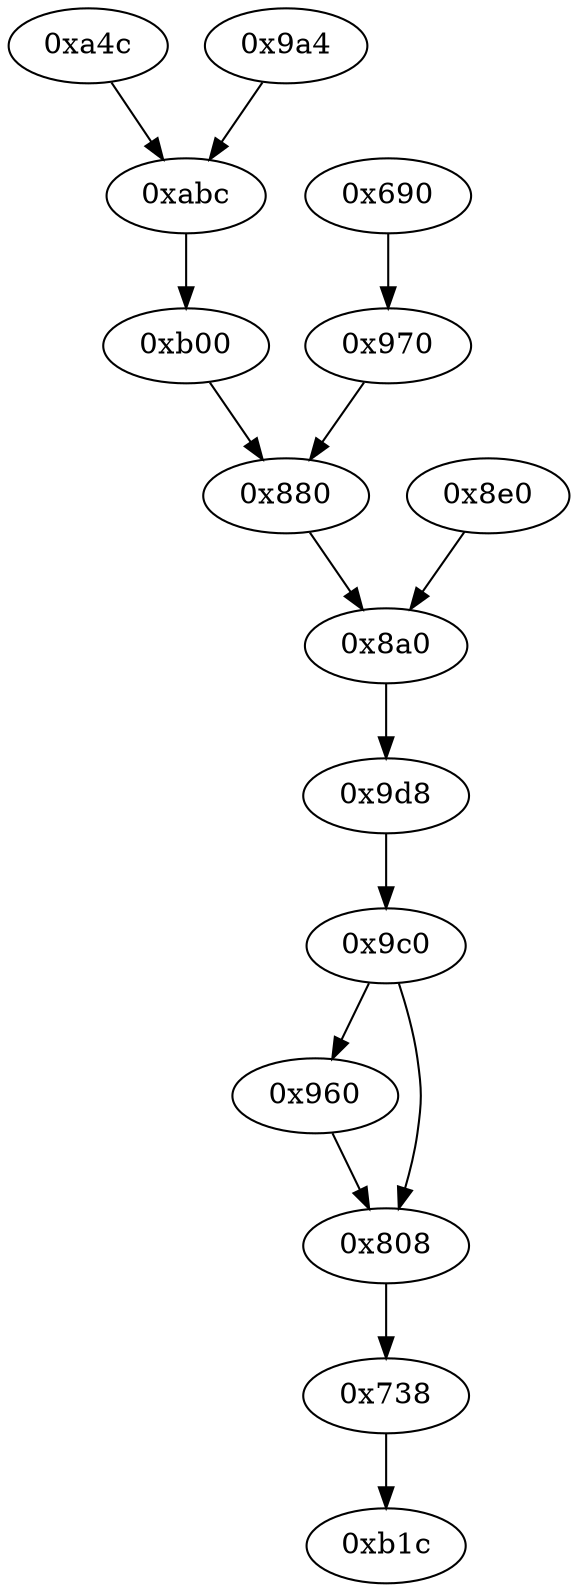 strict digraph "" {
	"0xa4c"	 [opcode="[u'ldr', u'ldr', u'mvn', u'bic', u'and', u'orr', u'ldr', u'and', u'bic', u'orr', u'eor', u'ldr', u'bic', u'bic', u'orr', u'ldr', \
u'ldrb', u'bic', u'bic', u'orr', u'eor', u'ldr', u'add', u'ldr', u'rsb', u'rsb']"];
	"0xabc"	 [opcode="[u'str', u'str', u'str', u'ldr', u'cmp', u'mov', u'mov']"];
	"0xa4c" -> "0xabc";
	"0x880"	 [opcode="[u'str', u'ldr', u'mov', u'bl', u'ldr', u'mov', u'mov', u'b']"];
	"0x8a0"	 [opcode="[u'str', u'str', u'str', u'ldr', u'cmp', u'mov', u'mov']"];
	"0x880" -> "0x8a0";
	"0x738"	 [opcode="[u'ldr', u'mov', u'ldr', u'ldr', u'add', u'sub', u'sub', u'mul', u'eor', u'and', u'ldr', u'mov', u'mov', u'ldr', u'ldr', u'cmp', \
u'mov', u'teq', u'ldr', u'mov', u'cmp', u'mov', u'cmp', u'mov']"];
	"0xb1c"	 [opcode="[u'ldr', u'ldr', u'ldr', u'ldr', u'sub', u'mov', u'sub', u'pop']"];
	"0x738" -> "0xb1c";
	"0x9d8"	 [opcode="[u'ldr', u'ldr', u'ldr', u'cmp', u'mov', u'mov', u'strb', u'ldr', u'ldr', u'sub', u'mul', u'mvn', u'ldr', u'ldr', u'ldr', u'orr', \
u'mov', u'cmn', u'mov', u'cmp', u'mov', u'mov', u'mov', u'cmn', u'mov', u'mov', u'teq', u'mov', u'b']"];
	"0x9c0"	 [opcode="[u'ldrb', u'ldr', u'cmp', u'ldr', u'mov', u'b']"];
	"0x9d8" -> "0x9c0";
	"0x970"	 [opcode="[u'ldrb', u'ldrb', u'ldr', u'eor', u'tst', u'mov', u'mov', u'cmp', u'mov', u'mov', u'cmp', u'mov', u'b']"];
	"0x970" -> "0x880";
	"0x960"	 [opcode="[u'ldr', u'bl', u'ldr', u'b']"];
	"0x808"	 [opcode="[u'ldr', u'ldr', u'ldr', u'sub', u'mul', u'mvn', u'ldr', u'orr', u'mov', u'cmn', u'mov', u'ldr', u'cmp', u'mov', u'mov', u'mov', \
u'cmn', u'mov', u'mov', u'teq', u'mov', u'b']"];
	"0x960" -> "0x808";
	"0x690"	 [opcode="[u'push', u'add', u'sub', u'ldr', u'mov', u'mvn', u'ldr', u'ldr', u'str', u'ldr', u'ldr', u'rsb', u'mvn', u'mul', u'mov', u'eor', \
u'tst', u'ldr', u'mov', u'mov', u'strb', u'ldr', u'cmp', u'mov', u'strb', u'ldr', u'ldr', u'str', u'ldr', u'ldr', u'ldr', u'ldr', \
u'str', u'ldr', u'str', u'ldr', u'str', u'ldr', u'ldr', u'add', u'str', u'b']"];
	"0x690" -> "0x970";
	"0x808" -> "0x738";
	"0xb00"	 [opcode="[u'ldr', u'mov', u'mvn', u'ldr', u'b']"];
	"0xb00" -> "0x880";
	"0x9c0" -> "0x960";
	"0x9c0" -> "0x808";
	"0x8a0" -> "0x9d8";
	"0x9a4"	 [opcode="[u'ldr', u'mov', u'mov', u'bl', u'mov', u'mov', u'b']"];
	"0x9a4" -> "0xabc";
	"0x8e0"	 [opcode="[u'ldr', u'ldr', u'mvn', u'bic', u'and', u'orr', u'ldr', u'and', u'bic', u'orr', u'eor', u'ldr', u'ldrb', u'bic', u'bic', u'orr', \
u'ldr', u'ldr', u'ldr', u'add', u'add', u'sub', u'add', u'ldr', u'b']"];
	"0x8e0" -> "0x8a0";
	"0xabc" -> "0xb00";
}
